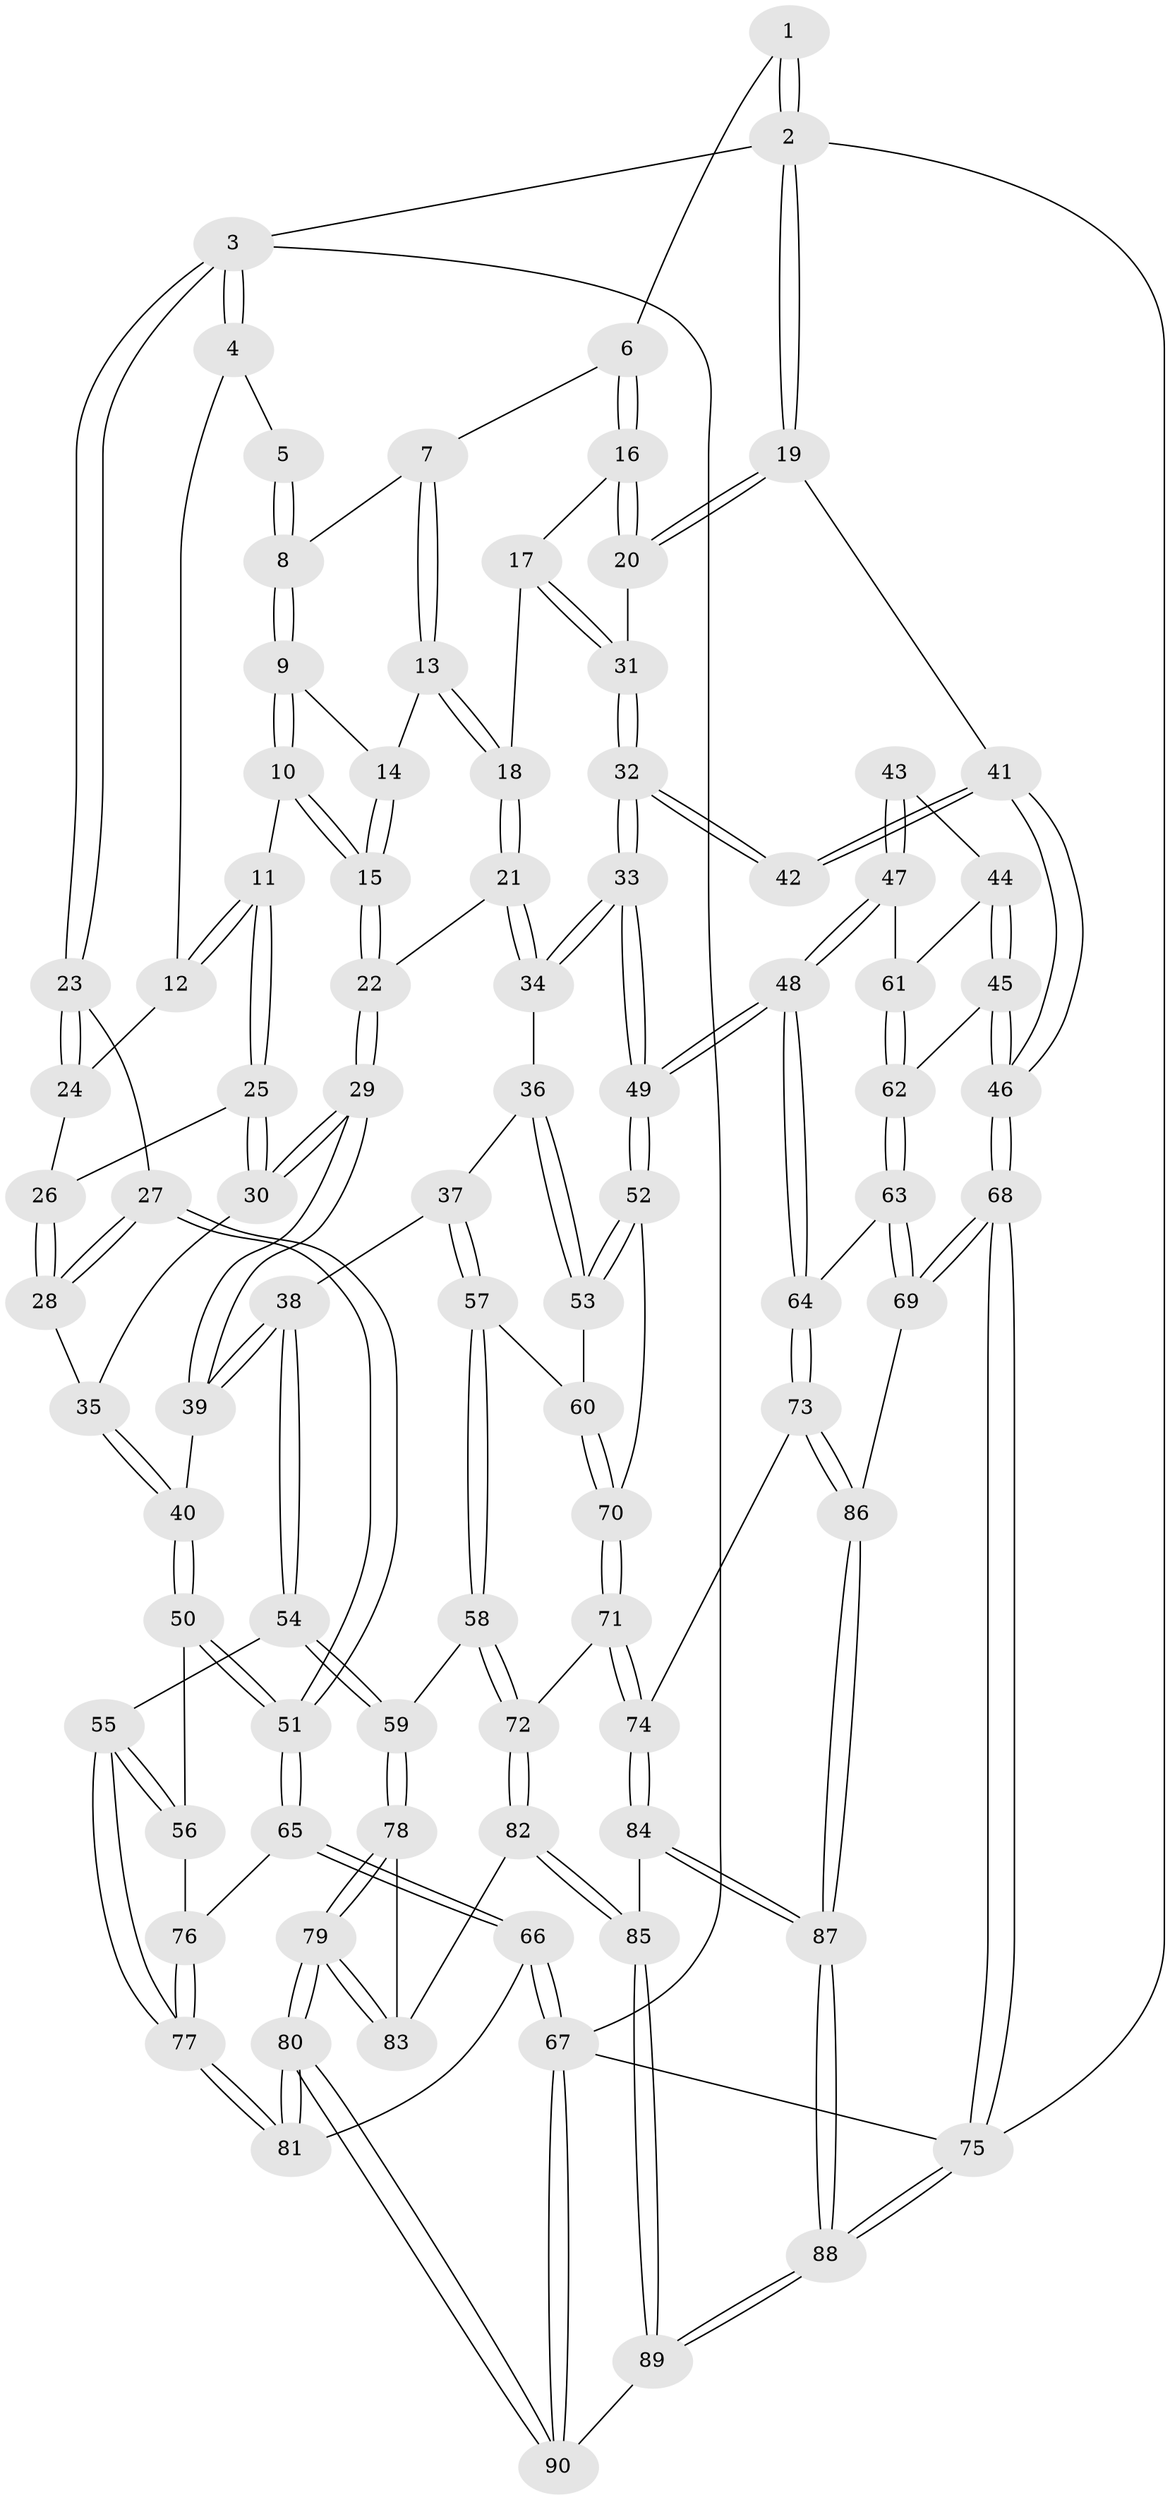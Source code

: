 // coarse degree distribution, {4: 0.3888888888888889, 6: 0.12962962962962962, 3: 0.16666666666666666, 5: 0.3148148148148148}
// Generated by graph-tools (version 1.1) at 2025/42/03/06/25 10:42:33]
// undirected, 90 vertices, 222 edges
graph export_dot {
graph [start="1"]
  node [color=gray90,style=filled];
  1 [pos="+0.811144767760815+0"];
  2 [pos="+1+0"];
  3 [pos="+0+0"];
  4 [pos="+0.28200960167470923+0"];
  5 [pos="+0.4008340769224188+0"];
  6 [pos="+0.7850130140410879+0.10647752448729199"];
  7 [pos="+0.669923507535834+0.12854481189114067"];
  8 [pos="+0.47864056401199306+0.06888833543844944"];
  9 [pos="+0.4809276720813048+0.12794651770366697"];
  10 [pos="+0.4228733877605045+0.31639686581117643"];
  11 [pos="+0.3654183491408628+0.3164406131983872"];
  12 [pos="+0.24243455277173276+0.18267097059504642"];
  13 [pos="+0.6094484615067225+0.2287007096287392"];
  14 [pos="+0.582490674817074+0.21007627510008592"];
  15 [pos="+0.43870667262835833+0.3295288138257364"];
  16 [pos="+0.7984414300530482+0.13483622372514986"];
  17 [pos="+0.7196632719761087+0.33394201618372793"];
  18 [pos="+0.6335718079288192+0.3205462653618128"];
  19 [pos="+1+0.3065037219000432"];
  20 [pos="+1+0.307227326063061"];
  21 [pos="+0.4941006400422777+0.37720809611369244"];
  22 [pos="+0.49348457065548756+0.377102785080501"];
  23 [pos="+0+0.06401927892816411"];
  24 [pos="+0.1984894854411284+0.2122905399135124"];
  25 [pos="+0.28672035259747203+0.3893464039333047"];
  26 [pos="+0.1441234390282185+0.30507087276762745"];
  27 [pos="+0+0.42370257055173893"];
  28 [pos="+0+0.4099283706227252"];
  29 [pos="+0.40704287211159357+0.5412831393044658"];
  30 [pos="+0.2818601533931419+0.40114757461678646"];
  31 [pos="+0.8015253431491183+0.44652905125754033"];
  32 [pos="+0.7900907460532082+0.4813226417126586"];
  33 [pos="+0.7091098232902087+0.5819418892843574"];
  34 [pos="+0.5296462037941455+0.42781781741243485"];
  35 [pos="+0.22485190435643615+0.47229074835600454"];
  36 [pos="+0.5261801865686522+0.5882119621251435"];
  37 [pos="+0.4447194061054534+0.5895065214929642"];
  38 [pos="+0.4081545715064114+0.5610470358290052"];
  39 [pos="+0.4045937877625151+0.5538340224356181"];
  40 [pos="+0.2462294474970511+0.5512641374838809"];
  41 [pos="+1+0.5055220099109795"];
  42 [pos="+0.9000135184335399+0.5768012662526519"];
  43 [pos="+0.9009878124696038+0.5791774794038872"];
  44 [pos="+0.9346279342373597+0.6306420161631012"];
  45 [pos="+0.9895696310725189+0.653119659052713"];
  46 [pos="+1+0.653986960085216"];
  47 [pos="+0.8622609853351669+0.6713551364864935"];
  48 [pos="+0.736665481059416+0.7332620221386121"];
  49 [pos="+0.697846096299093+0.6173249327984351"];
  50 [pos="+0.2253985543609441+0.5991038276267212"];
  51 [pos="+0+0.6262545158105484"];
  52 [pos="+0.6595082687261619+0.6201259646611843"];
  53 [pos="+0.5653980430007742+0.6032163176528583"];
  54 [pos="+0.30752082978101786+0.7203333942692438"];
  55 [pos="+0.2848583288538772+0.716178753556221"];
  56 [pos="+0.25554671930313966+0.6863737861654846"];
  57 [pos="+0.45414965456197487+0.6952005223680137"];
  58 [pos="+0.4117025828772869+0.7341518911771564"];
  59 [pos="+0.35642457366238195+0.7541250383556333"];
  60 [pos="+0.48142818025983863+0.7008892865377582"];
  61 [pos="+0.8960071100703072+0.6641274625026031"];
  62 [pos="+0.9289996184007904+0.7044651765820352"];
  63 [pos="+0.9010429356276266+0.7748346232738238"];
  64 [pos="+0.7386962095995617+0.7524262887857734"];
  65 [pos="+0+0.6478265614624413"];
  66 [pos="+0+0.7457765715466885"];
  67 [pos="+0+1"];
  68 [pos="+1+0.8226430884343355"];
  69 [pos="+1+0.8313439223297056"];
  70 [pos="+0.5180720620093839+0.7197689351670127"];
  71 [pos="+0.5406157148571658+0.7902735508542424"];
  72 [pos="+0.5137630215226128+0.8172301486713208"];
  73 [pos="+0.7301354277912384+0.7737037189233433"];
  74 [pos="+0.7278560504999874+0.7766942088826118"];
  75 [pos="+1+1"];
  76 [pos="+0.09734088062720588+0.7331675662935918"];
  77 [pos="+0.19221069179018732+0.8456133377782988"];
  78 [pos="+0.3641218670849685+0.8041863733836561"];
  79 [pos="+0.25641748528579944+0.9451190377839437"];
  80 [pos="+0.20657403857348605+0.9906909751340331"];
  81 [pos="+0.189497627211875+0.9551040383399495"];
  82 [pos="+0.48257948320406774+0.9009410310656462"];
  83 [pos="+0.44861920443828585+0.8830082328020937"];
  84 [pos="+0.7089460977089428+0.8409422984000746"];
  85 [pos="+0.5318371566898401+1"];
  86 [pos="+0.8923127965956009+0.9284588621649968"];
  87 [pos="+0.8497780244195553+1"];
  88 [pos="+0.8669406026825782+1"];
  89 [pos="+0.5072623084224201+1"];
  90 [pos="+0.22171873160899747+1"];
  1 -- 2;
  1 -- 2;
  1 -- 6;
  2 -- 3;
  2 -- 19;
  2 -- 19;
  2 -- 75;
  3 -- 4;
  3 -- 4;
  3 -- 23;
  3 -- 23;
  3 -- 67;
  4 -- 5;
  4 -- 12;
  5 -- 8;
  5 -- 8;
  6 -- 7;
  6 -- 16;
  6 -- 16;
  7 -- 8;
  7 -- 13;
  7 -- 13;
  8 -- 9;
  8 -- 9;
  9 -- 10;
  9 -- 10;
  9 -- 14;
  10 -- 11;
  10 -- 15;
  10 -- 15;
  11 -- 12;
  11 -- 12;
  11 -- 25;
  11 -- 25;
  12 -- 24;
  13 -- 14;
  13 -- 18;
  13 -- 18;
  14 -- 15;
  14 -- 15;
  15 -- 22;
  15 -- 22;
  16 -- 17;
  16 -- 20;
  16 -- 20;
  17 -- 18;
  17 -- 31;
  17 -- 31;
  18 -- 21;
  18 -- 21;
  19 -- 20;
  19 -- 20;
  19 -- 41;
  20 -- 31;
  21 -- 22;
  21 -- 34;
  21 -- 34;
  22 -- 29;
  22 -- 29;
  23 -- 24;
  23 -- 24;
  23 -- 27;
  24 -- 26;
  25 -- 26;
  25 -- 30;
  25 -- 30;
  26 -- 28;
  26 -- 28;
  27 -- 28;
  27 -- 28;
  27 -- 51;
  27 -- 51;
  28 -- 35;
  29 -- 30;
  29 -- 30;
  29 -- 39;
  29 -- 39;
  30 -- 35;
  31 -- 32;
  31 -- 32;
  32 -- 33;
  32 -- 33;
  32 -- 42;
  32 -- 42;
  33 -- 34;
  33 -- 34;
  33 -- 49;
  33 -- 49;
  34 -- 36;
  35 -- 40;
  35 -- 40;
  36 -- 37;
  36 -- 53;
  36 -- 53;
  37 -- 38;
  37 -- 57;
  37 -- 57;
  38 -- 39;
  38 -- 39;
  38 -- 54;
  38 -- 54;
  39 -- 40;
  40 -- 50;
  40 -- 50;
  41 -- 42;
  41 -- 42;
  41 -- 46;
  41 -- 46;
  43 -- 44;
  43 -- 47;
  43 -- 47;
  44 -- 45;
  44 -- 45;
  44 -- 61;
  45 -- 46;
  45 -- 46;
  45 -- 62;
  46 -- 68;
  46 -- 68;
  47 -- 48;
  47 -- 48;
  47 -- 61;
  48 -- 49;
  48 -- 49;
  48 -- 64;
  48 -- 64;
  49 -- 52;
  49 -- 52;
  50 -- 51;
  50 -- 51;
  50 -- 56;
  51 -- 65;
  51 -- 65;
  52 -- 53;
  52 -- 53;
  52 -- 70;
  53 -- 60;
  54 -- 55;
  54 -- 59;
  54 -- 59;
  55 -- 56;
  55 -- 56;
  55 -- 77;
  55 -- 77;
  56 -- 76;
  57 -- 58;
  57 -- 58;
  57 -- 60;
  58 -- 59;
  58 -- 72;
  58 -- 72;
  59 -- 78;
  59 -- 78;
  60 -- 70;
  60 -- 70;
  61 -- 62;
  61 -- 62;
  62 -- 63;
  62 -- 63;
  63 -- 64;
  63 -- 69;
  63 -- 69;
  64 -- 73;
  64 -- 73;
  65 -- 66;
  65 -- 66;
  65 -- 76;
  66 -- 67;
  66 -- 67;
  66 -- 81;
  67 -- 90;
  67 -- 90;
  67 -- 75;
  68 -- 69;
  68 -- 69;
  68 -- 75;
  68 -- 75;
  69 -- 86;
  70 -- 71;
  70 -- 71;
  71 -- 72;
  71 -- 74;
  71 -- 74;
  72 -- 82;
  72 -- 82;
  73 -- 74;
  73 -- 86;
  73 -- 86;
  74 -- 84;
  74 -- 84;
  75 -- 88;
  75 -- 88;
  76 -- 77;
  76 -- 77;
  77 -- 81;
  77 -- 81;
  78 -- 79;
  78 -- 79;
  78 -- 83;
  79 -- 80;
  79 -- 80;
  79 -- 83;
  79 -- 83;
  80 -- 81;
  80 -- 81;
  80 -- 90;
  80 -- 90;
  82 -- 83;
  82 -- 85;
  82 -- 85;
  84 -- 85;
  84 -- 87;
  84 -- 87;
  85 -- 89;
  85 -- 89;
  86 -- 87;
  86 -- 87;
  87 -- 88;
  87 -- 88;
  88 -- 89;
  88 -- 89;
  89 -- 90;
}
